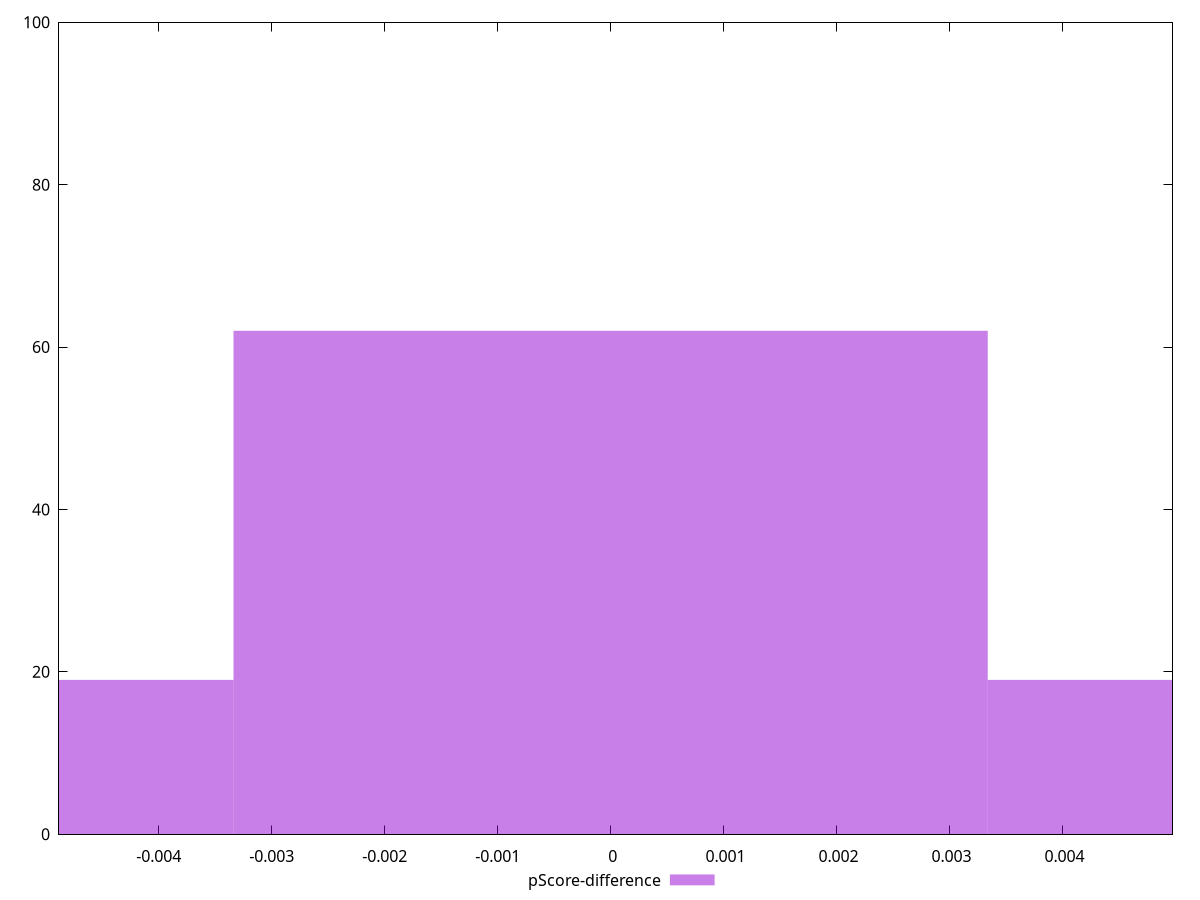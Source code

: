reset

$pScoreDifference <<EOF
0 62
0.006676120545876685 19
-0.006676120545876685 19
EOF

set key outside below
set boxwidth 0.006676120545876685
set xrange [-0.004882688718829131:0.0049733972143189975]
set yrange [0:100]
set trange [0:100]
set style fill transparent solid 0.5 noborder
set terminal svg size 640, 490 enhanced background rgb 'white'
set output "report_00013_2021-02-09T12-04-24.940Z/bootup-time/samples/pages+cached/pScore-difference/histogram.svg"

plot $pScoreDifference title "pScore-difference" with boxes

reset
